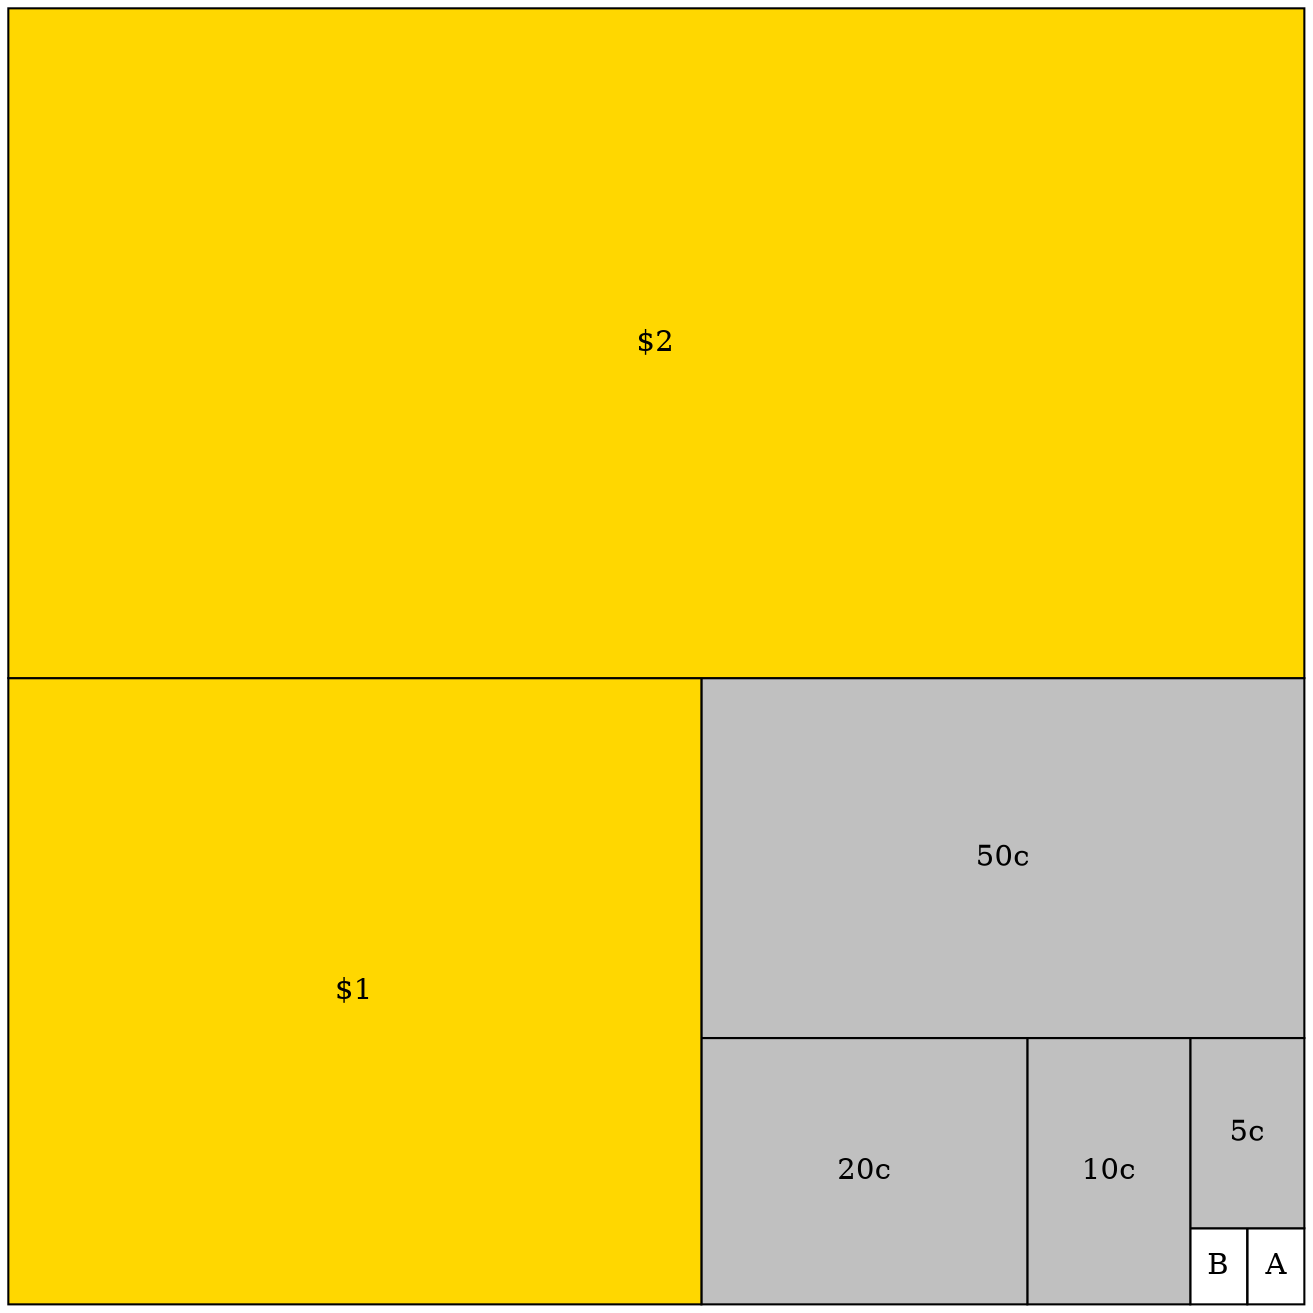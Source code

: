 graph {
  B -- A [taillabel = "tail"]
  layout="patchwork"
  node [style=filled]
  "5c"  [area=  5 fillcolor=silver]
  "10c" [area= 10 fillcolor=silver]
  "20c" [area= 20 fillcolor=silver]
  "50c" [area= 50 fillcolor=silver]
  "$1"  [area=100 fillcolor=gold]
  "$2"  [area=200 fillcolor=gold]
}
